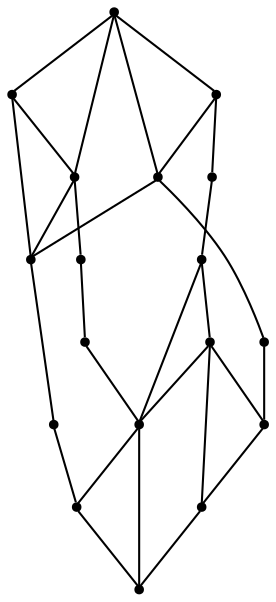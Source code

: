 graph {
  node [shape=point,comment="{\"directed\":false,\"doi\":\"10.1007/978-3-642-18469-7_34\",\"figure\":\"2 (1)\"}"]

  v0 [pos="988.9829712156741,1831.9799594217898"]
  v1 [pos="955.6221066961032,1865.318614143881"]
  v2 [pos="988.9829712156742,2098.6891971985197"]
  v3 [pos="955.6221066961031,2065.350542476429"]
  v4 [pos="922.261242176532,1898.6572688659726"]
  v5 [pos="922.261242176532,2032.0118877543373"]
  v6 [pos="888.900377656961,1931.9959235880635"]
  v7 [pos="888.900377656961,1998.673233032246"]
  v8 [pos="822.1786486178189,1931.9959235880635"]
  v9 [pos="822.1786486178189,1998.6732330322461"]
  v10 [pos="788.8177840982479,1898.6572688659726"]
  v11 [pos="788.8177840982478,2032.0118877543373"]
  v12 [pos="772.1373518384623,1948.6652509491091"]
  v13 [pos="772.1373518384623,1982.0039056712005"]
  v14 [pos="755.4569195786768,1865.318614143881"]
  v15 [pos="755.4569195786768,2065.3505424764285"]
  v16 [pos="722.0960550591058,1831.9799594217902"]
  v17 [pos="722.0960550591058,2098.6891971985197"]

  v0 -- v1 [id="-1",pos="988.9829712156741,1831.9799594217898 955.6221066961032,1865.318614143881 955.6221066961032,1865.318614143881 955.6221066961032,1865.318614143881"]
  v17 -- v14 [id="-2",pos="722.0960550591058,2098.6891971985197 755.4569195786768,1865.318614143881 755.4569195786768,1865.318614143881 755.4569195786768,1865.318614143881"]
  v17 -- v15 [id="-3",pos="722.0960550591058,2098.6891971985197 755.4569195786768,2065.3505424764285 755.4569195786768,2065.3505424764285 755.4569195786768,2065.3505424764285"]
  v17 -- v2 [id="-4",pos="722.0960550591058,2098.6891971985197 988.9829712156742,2098.6891971985197 988.9829712156742,2098.6891971985197 988.9829712156742,2098.6891971985197"]
  v17 -- v16 [id="-5",pos="722.0960550591058,2098.6891971985197 722.0960550591058,1831.9799594217902 722.0960550591058,1831.9799594217902 722.0960550591058,1831.9799594217902"]
  v16 -- v14 [id="-10",pos="722.0960550591058,1831.9799594217902 755.4569195786768,1865.318614143881 755.4569195786768,1865.318614143881 755.4569195786768,1865.318614143881"]
  v16 -- v0 [id="-11",pos="722.0960550591058,1831.9799594217902 988.9829712156741,1831.9799594217898 988.9829712156741,1831.9799594217898 988.9829712156741,1831.9799594217898"]
  v15 -- v13 [id="-14",pos="755.4569195786768,2065.3505424764285 772.1373518384623,1982.0039056712005 772.1373518384623,1982.0039056712005 772.1373518384623,1982.0039056712005"]
  v14 -- v12 [id="-15",pos="755.4569195786768,1865.318614143881 772.1373518384623,1948.6652509491091 772.1373518384623,1948.6652509491091 772.1373518384623,1948.6652509491091"]
  v15 -- v2 [id="-16",pos="755.4569195786768,2065.3505424764285 988.9829712156742,2098.6891971985197 988.9829712156742,2098.6891971985197 988.9829712156742,2098.6891971985197"]
  v14 -- v0 [id="-17",pos="755.4569195786768,1865.318614143881 988.9829712156741,1831.9799594217898 988.9829712156741,1831.9799594217898 988.9829712156741,1831.9799594217898"]
  v13 -- v11 [id="-18",pos="772.1373518384623,1982.0039056712005 788.8177840982478,2032.0118877543373 788.8177840982478,2032.0118877543373 788.8177840982478,2032.0118877543373"]
  v12 -- v10 [id="-19",pos="772.1373518384623,1948.6652509491091 788.8177840982479,1898.6572688659726 788.8177840982479,1898.6572688659726 788.8177840982479,1898.6572688659726"]
  v11 -- v9 [id="-20",pos="788.8177840982478,2032.0118877543373 822.1786486178189,1998.6732330322461 822.1786486178189,1998.6732330322461 822.1786486178189,1998.6732330322461"]
  v11 -- v8 [id="-21",pos="788.8177840982478,2032.0118877543373 822.1786486178189,1931.9959235880635 822.1786486178189,1931.9959235880635 822.1786486178189,1931.9959235880635"]
  v10 -- v8 [id="-22",pos="788.8177840982479,1898.6572688659726 822.1786486178189,1931.9959235880635 822.1786486178189,1931.9959235880635 822.1786486178189,1931.9959235880635"]
  v9 -- v5 [id="-23",pos="822.1786486178189,1998.6732330322461 922.261242176532,2032.0118877543373 922.261242176532,2032.0118877543373 922.261242176532,2032.0118877543373"]
  v9 -- v7 [id="-24",pos="822.1786486178189,1998.6732330322461 888.900377656961,1998.673233032246 888.900377656961,1998.673233032246 888.900377656961,1998.673233032246"]
  v9 -- v8 [id="-25",pos="822.1786486178189,1998.6732330322461 822.1786486178189,1931.9959235880635 822.1786486178189,1931.9959235880635 822.1786486178189,1931.9959235880635"]
  v8 -- v4 [id="-26",pos="822.1786486178189,1931.9959235880635 922.261242176532,1898.6572688659726 922.261242176532,1898.6572688659726 922.261242176532,1898.6572688659726"]
  v8 -- v6 [id="-27",pos="822.1786486178189,1931.9959235880635 888.900377656961,1931.9959235880635 888.900377656961,1931.9959235880635 888.900377656961,1931.9959235880635"]
  v7 -- v6 [id="-28",pos="888.900377656961,1998.673233032246 888.900377656961,1931.9959235880635 888.900377656961,1931.9959235880635 888.900377656961,1931.9959235880635"]
  v5 -- v7 [id="-29",pos="922.261242176532,2032.0118877543373 888.900377656961,1998.673233032246 888.900377656961,1998.673233032246 888.900377656961,1998.673233032246"]
  v4 -- v6 [id="-30",pos="922.261242176532,1898.6572688659726 888.900377656961,1931.9959235880635 888.900377656961,1931.9959235880635 888.900377656961,1931.9959235880635"]
  v3 -- v5 [id="-31",pos="955.6221066961031,2065.350542476429 922.261242176532,2032.0118877543373 922.261242176532,2032.0118877543373 922.261242176532,2032.0118877543373"]
  v1 -- v4 [id="-32",pos="955.6221066961032,1865.318614143881 922.261242176532,1898.6572688659726 922.261242176532,1898.6572688659726 922.261242176532,1898.6572688659726"]
  v2 -- v3 [id="-33",pos="988.9829712156742,2098.6891971985197 955.6221066961031,2065.350542476429 955.6221066961031,2065.350542476429 955.6221066961031,2065.350542476429"]
  v2 -- v0 [id="-34",pos="988.9829712156742,2098.6891971985197 988.9829712156741,1831.9799594217898 988.9829712156741,1831.9799594217898 988.9829712156741,1831.9799594217898"]
}